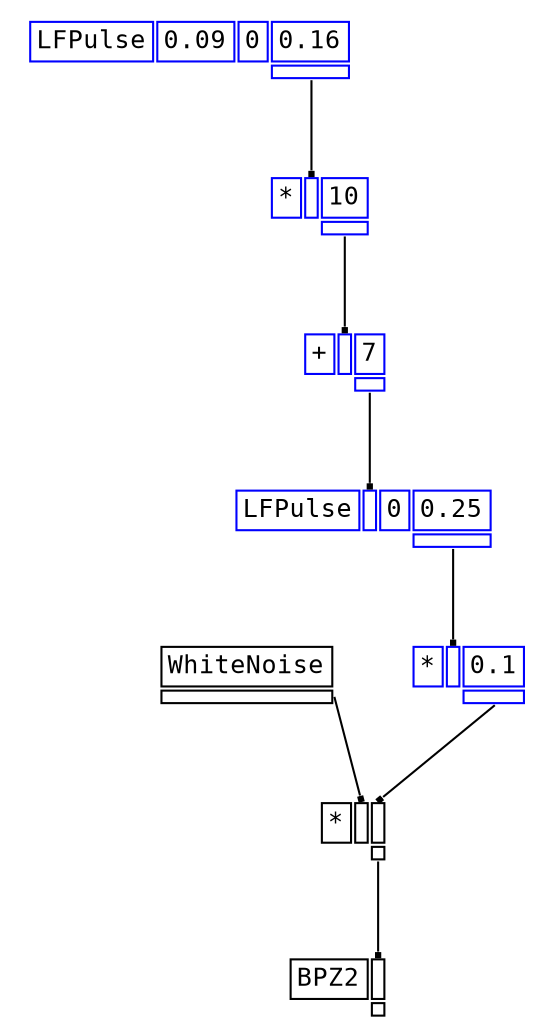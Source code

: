 digraph Anonymous {
graph [splines=false];
node [fontsize=12,fontname="Courier"];
edge [arrowhead=box,arrowsize=0.25];
u_0[shape="plaintext",color="black",label=<<TABLE BORDER="0" CELLBORDER="1"><TR><TD>WhiteNoise</TD></TR><TR><TD PORT="o_0" ID="u_0:o_0"></TD></TR></TABLE>>];
u_4[shape="plaintext",color="blue",label=<<TABLE BORDER="0" CELLBORDER="1"><TR><TD>LFPulse</TD><TD ID="u_4:K_0">0.09</TD><TD ID="u_4:K_1">0</TD><TD ID="u_4:K_2">0.16</TD></TR><TR><TD BORDER="0"></TD><TD BORDER="0"></TD><TD BORDER="0"></TD><TD PORT="o_0" ID="u_4:o_0"></TD></TR></TABLE>>];
u_6[shape="plaintext",color="blue",label=<<TABLE BORDER="0" CELLBORDER="1"><TR><TD>*</TD><TD PORT="i_0" ID="u_6:i_0"></TD><TD ID="u_6:K_1">10</TD></TR><TR><TD BORDER="0"></TD><TD BORDER="0"></TD><TD PORT="o_0" ID="u_6:o_0"></TD></TR></TABLE>>];
u_8[shape="plaintext",color="blue",label=<<TABLE BORDER="0" CELLBORDER="1"><TR><TD>+</TD><TD PORT="i_0" ID="u_8:i_0"></TD><TD ID="u_8:K_1">7</TD></TR><TR><TD BORDER="0"></TD><TD BORDER="0"></TD><TD PORT="o_0" ID="u_8:o_0"></TD></TR></TABLE>>];
u_10[shape="plaintext",color="blue",label=<<TABLE BORDER="0" CELLBORDER="1"><TR><TD>LFPulse</TD><TD PORT="i_0" ID="u_10:i_0"></TD><TD ID="u_10:K_1">0</TD><TD ID="u_10:K_2">0.25</TD></TR><TR><TD BORDER="0"></TD><TD BORDER="0"></TD><TD BORDER="0"></TD><TD PORT="o_0" ID="u_10:o_0"></TD></TR></TABLE>>];
u_12[shape="plaintext",color="blue",label=<<TABLE BORDER="0" CELLBORDER="1"><TR><TD>*</TD><TD PORT="i_0" ID="u_12:i_0"></TD><TD ID="u_12:K_1">0.1</TD></TR><TR><TD BORDER="0"></TD><TD BORDER="0"></TD><TD PORT="o_0" ID="u_12:o_0"></TD></TR></TABLE>>];
u_13[shape="plaintext",color="black",label=<<TABLE BORDER="0" CELLBORDER="1"><TR><TD>*</TD><TD PORT="i_0" ID="u_13:i_0"></TD><TD PORT="i_1" ID="u_13:i_1"></TD></TR><TR><TD BORDER="0"></TD><TD BORDER="0"></TD><TD PORT="o_0" ID="u_13:o_0"></TD></TR></TABLE>>];
u_14[shape="plaintext",color="black",label=<<TABLE BORDER="0" CELLBORDER="1"><TR><TD>BPZ2</TD><TD PORT="i_0" ID="u_14:i_0"></TD></TR><TR><TD BORDER="0"></TD><TD PORT="o_0" ID="u_14:o_0"></TD></TR></TABLE>>];
u_4:o_0 -> u_6:i_0;
u_6:o_0 -> u_8:i_0;
u_8:o_0 -> u_10:i_0;
u_10:o_0 -> u_12:i_0;
u_0:o_0 -> u_13:i_0;
u_12:o_0 -> u_13:i_1;
u_13:o_0 -> u_14:i_0;
}
